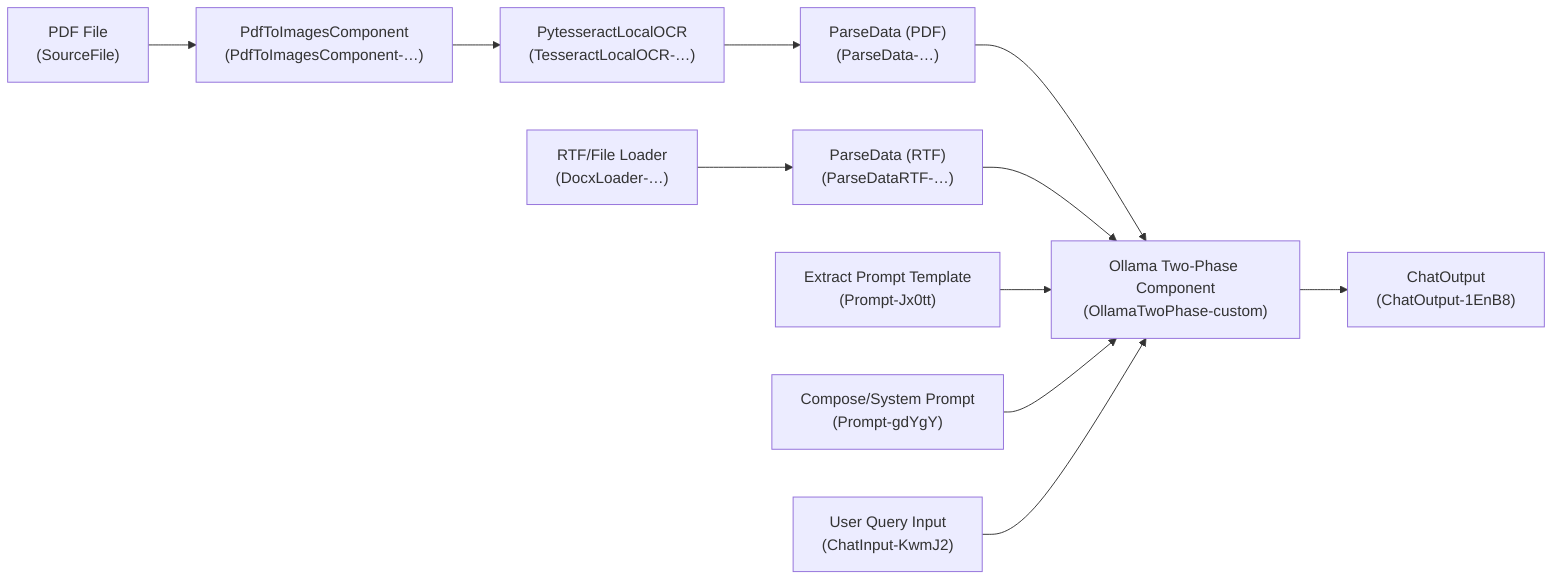 flowchart LR
  %% PDF ingestion
  FilePDF["PDF File\n(SourceFile)"]
  PdfImgs["PdfToImagesComponent\n(PdfToImagesComponent-…)"]
  OCR["PytesseractLocalOCR\n(TesseractLocalOCR-…)"]
  ParsePDF["ParseData (PDF)\n(ParseData-…)" ]

  %% RTF ingestion
  FileRTF["RTF/File Loader\n(DocxLoader-…)"]
  ParseRTF["ParseData (RTF)\n(ParseDataRTF-…)"]

  %% Prompts & Inputs
  PromptExtract["Extract Prompt Template\n(Prompt-Jx0tt)"]
  PromptCompose["Compose/System Prompt\n(Prompt-gdYgY)"]
  ChatInput["User Query Input\n(ChatInput-KwmJ2)"]

  %% Two-Phase node
  TwoPhase["Ollama Two-Phase Component\n(OllamaTwoPhase-custom)"]

  %% Final output
  ChatOut["ChatOutput\n(ChatOutput-1EnB8)"]

  %% Connections
  FilePDF   --> PdfImgs --> OCR --> ParsePDF --> TwoPhase
  FileRTF   --> ParseRTF --> TwoPhase
  PromptExtract --> TwoPhase
  PromptCompose --> TwoPhase
  ChatInput --> TwoPhase
  TwoPhase --> ChatOut